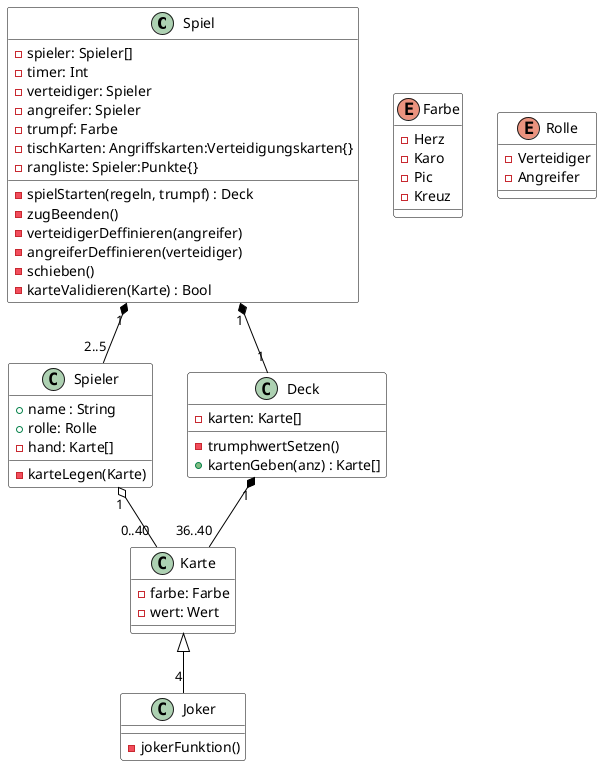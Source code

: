 @startuml Durak Spiel

skinparam{
    ClassBackgroundColor white
    ClassBorderColor black

    'ClassAttributeIconSize 0

    ArrowColor black

    Shadowing false

}

class Spiel {
    -spieler: Spieler[]
    -timer: Int
    -verteidiger: Spieler
    -angreifer: Spieler
    -trumpf: Farbe
    -tischKarten: Angriffskarten:Verteidigungskarten{}
    -rangliste: Spieler:Punkte{}

    -spielStarten(regeln, trumpf) : Deck
    -zugBeenden()
    -verteidigerDeffinieren(angreifer)
    -angreiferDeffinieren(verteidiger)
    -schieben()
    -karteValidieren(Karte) : Bool
}

class Spieler {
    +name : String
    +rolle: Rolle
    -hand: Karte[]

    -karteLegen(Karte)
}

class Karte {
    -farbe: Farbe
    -wert: Wert
}

class Joker {
    -jokerFunktion()
}

class Deck {
    -karten: Karte[]

    -trumphwertSetzen()
    +kartenGeben(anz) : Karte[]
}

enum Farbe {
    - Herz 
    - Karo 
    - Pic 
    - Kreuz
}

enum Rolle {
    - Verteidiger
    - Angreifer
}

Spiel "1" *-- "2..5" Spieler

Spiel "1" *-- "1" Deck

Deck "1" *-- "36..40" Karte

Karte <|-- "4" Joker 

Spieler "1" o-- "0..40" Karte 

@enduml